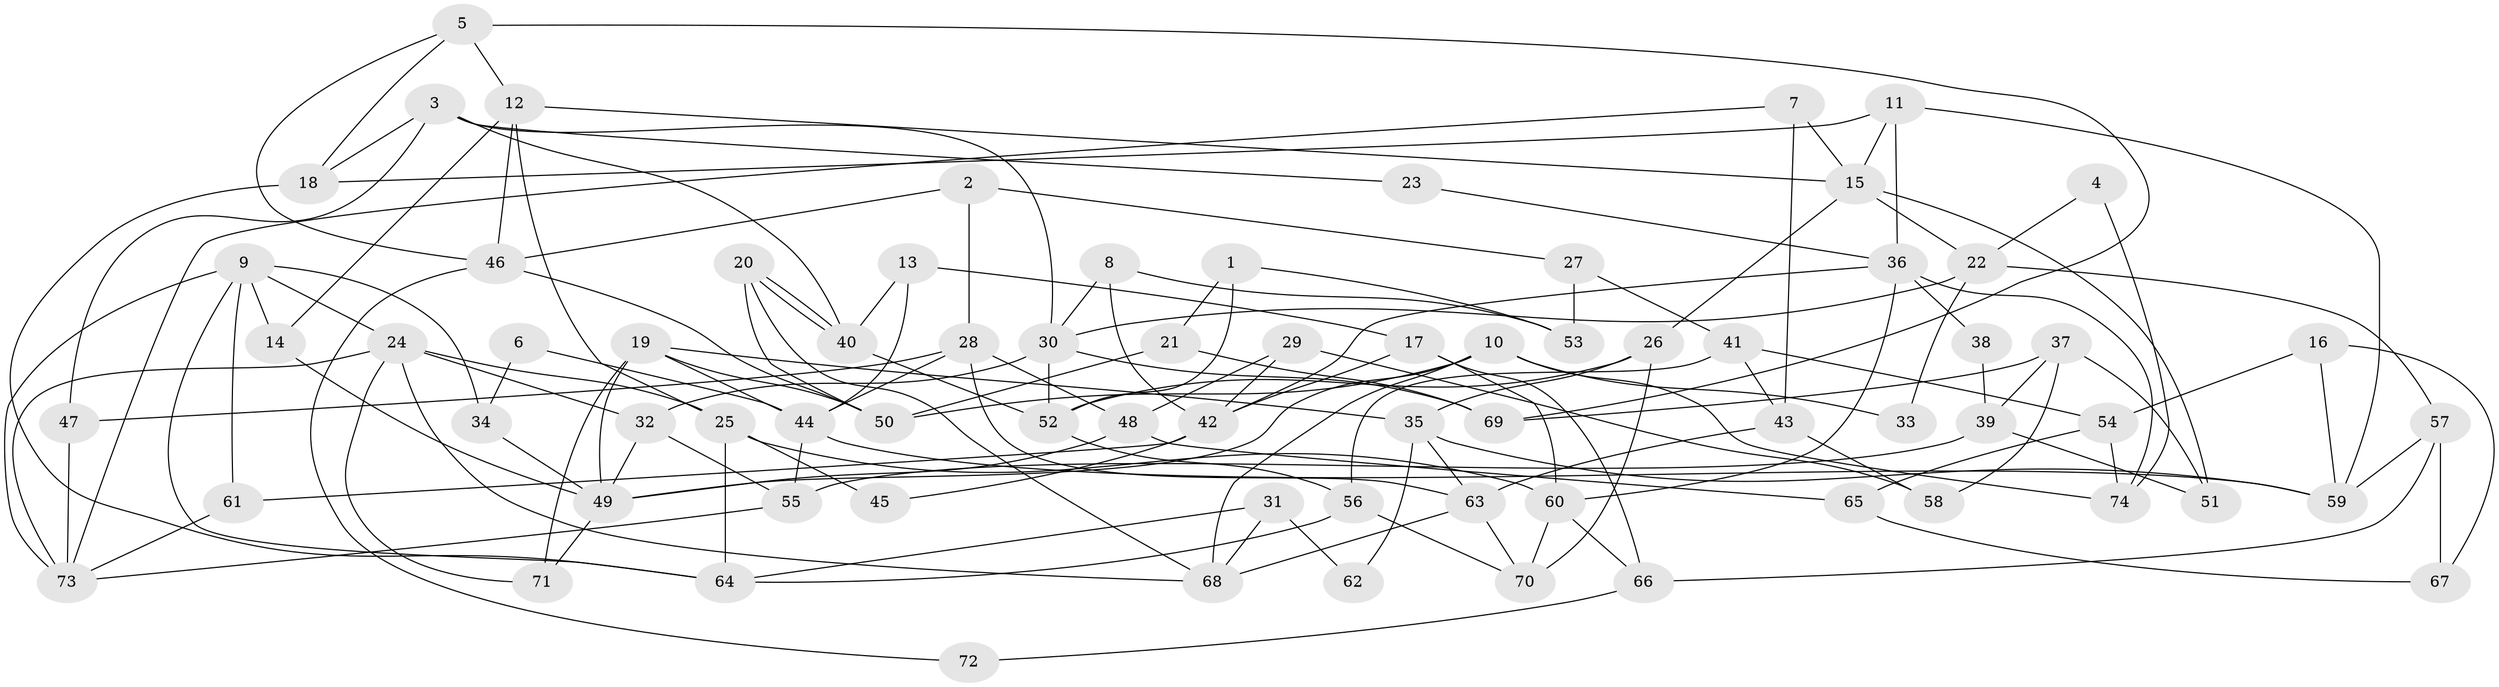 // coarse degree distribution, {6: 0.16279069767441862, 4: 0.16279069767441862, 7: 0.13953488372093023, 2: 0.11627906976744186, 5: 0.18604651162790697, 8: 0.11627906976744186, 3: 0.09302325581395349, 10: 0.023255813953488372}
// Generated by graph-tools (version 1.1) at 2025/52/02/27/25 19:52:04]
// undirected, 74 vertices, 148 edges
graph export_dot {
graph [start="1"]
  node [color=gray90,style=filled];
  1;
  2;
  3;
  4;
  5;
  6;
  7;
  8;
  9;
  10;
  11;
  12;
  13;
  14;
  15;
  16;
  17;
  18;
  19;
  20;
  21;
  22;
  23;
  24;
  25;
  26;
  27;
  28;
  29;
  30;
  31;
  32;
  33;
  34;
  35;
  36;
  37;
  38;
  39;
  40;
  41;
  42;
  43;
  44;
  45;
  46;
  47;
  48;
  49;
  50;
  51;
  52;
  53;
  54;
  55;
  56;
  57;
  58;
  59;
  60;
  61;
  62;
  63;
  64;
  65;
  66;
  67;
  68;
  69;
  70;
  71;
  72;
  73;
  74;
  1 -- 21;
  1 -- 52;
  1 -- 53;
  2 -- 28;
  2 -- 46;
  2 -- 27;
  3 -- 30;
  3 -- 18;
  3 -- 23;
  3 -- 40;
  3 -- 47;
  4 -- 74;
  4 -- 22;
  5 -- 18;
  5 -- 46;
  5 -- 12;
  5 -- 69;
  6 -- 34;
  6 -- 44;
  7 -- 15;
  7 -- 73;
  7 -- 43;
  8 -- 30;
  8 -- 53;
  8 -- 42;
  9 -- 61;
  9 -- 24;
  9 -- 14;
  9 -- 34;
  9 -- 64;
  9 -- 73;
  10 -- 74;
  10 -- 68;
  10 -- 33;
  10 -- 49;
  10 -- 50;
  11 -- 59;
  11 -- 36;
  11 -- 15;
  11 -- 18;
  12 -- 25;
  12 -- 14;
  12 -- 15;
  12 -- 46;
  13 -- 40;
  13 -- 44;
  13 -- 17;
  14 -- 49;
  15 -- 22;
  15 -- 26;
  15 -- 51;
  16 -- 67;
  16 -- 59;
  16 -- 54;
  17 -- 42;
  17 -- 60;
  17 -- 66;
  18 -- 64;
  19 -- 44;
  19 -- 49;
  19 -- 35;
  19 -- 50;
  19 -- 71;
  20 -- 40;
  20 -- 40;
  20 -- 50;
  20 -- 68;
  21 -- 69;
  21 -- 50;
  22 -- 57;
  22 -- 30;
  22 -- 33;
  23 -- 36;
  24 -- 71;
  24 -- 32;
  24 -- 25;
  24 -- 68;
  24 -- 73;
  25 -- 60;
  25 -- 45;
  25 -- 64;
  26 -- 35;
  26 -- 52;
  26 -- 70;
  27 -- 41;
  27 -- 53;
  28 -- 63;
  28 -- 47;
  28 -- 44;
  28 -- 48;
  29 -- 48;
  29 -- 58;
  29 -- 42;
  30 -- 52;
  30 -- 32;
  30 -- 69;
  31 -- 64;
  31 -- 68;
  31 -- 62;
  32 -- 49;
  32 -- 55;
  34 -- 49;
  35 -- 63;
  35 -- 59;
  35 -- 62;
  36 -- 60;
  36 -- 42;
  36 -- 38;
  36 -- 74;
  37 -- 69;
  37 -- 51;
  37 -- 39;
  37 -- 58;
  38 -- 39;
  39 -- 55;
  39 -- 51;
  40 -- 52;
  41 -- 43;
  41 -- 56;
  41 -- 54;
  42 -- 45;
  42 -- 61;
  43 -- 63;
  43 -- 58;
  44 -- 55;
  44 -- 59;
  46 -- 50;
  46 -- 72;
  47 -- 73;
  48 -- 49;
  48 -- 65;
  49 -- 71;
  52 -- 56;
  54 -- 65;
  54 -- 74;
  55 -- 73;
  56 -- 64;
  56 -- 70;
  57 -- 59;
  57 -- 66;
  57 -- 67;
  60 -- 70;
  60 -- 66;
  61 -- 73;
  63 -- 70;
  63 -- 68;
  65 -- 67;
  66 -- 72;
}
